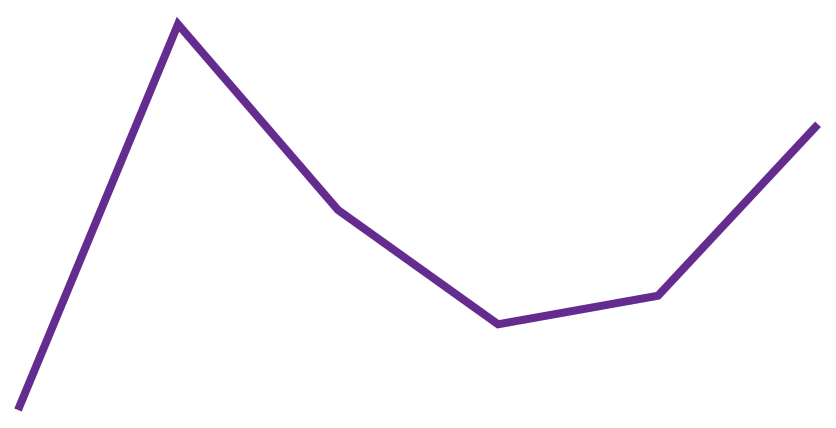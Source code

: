 {
  "$schema": "https://vega.github.io/schema/vega/v4.json",
  "width": 400,
  "height": 200,
  "padding": 5,

  "signals": [
    {
      "name": "defined", "value": true,
      "bind": {"input": "checkbox"}
    },
    {
      "name": "interpolate", "value": "linear",
      "bind": {
        "input": "select",
        "options": [
          "basis",
          "bundle",
          "cardinal",
          "catmull-rom",
          "linear",
          "monotone",
          "natural",
          "step",
          "step-after",
          "step-before"
        ]
      }
    },
    {
      "name": "tension", "value": 0,
      "bind": {"input": "range", "min": 0, "max": 1, "step": 0.05}
    },
    { "name": "strokeWidth", "value": 4,
      "bind": {"input": "range", "min": 0, "max": 10, "step": 0.5} },
    { "name": "strokeCap", "value": "butt",
      "bind": {"input": "select", "options": ["butt", "round", "square"]} },
    { "name": "strokeDash", "value": [1,0],
      "bind": {
        "input": "select",
        "options": [[1,0], [8,8], [8,4], [4,4], [4,2], [2,1], [1,1]]
      }
    }
  ],

  "data": [
    {
      "name": "table",
      "values": [
        {"u": 1, "v": 28}, {"u": 2, "v": 55},
        {"u": 3, "v": 42}, {"u": 4, "v": 34},
        {"u": 5, "v": 36}, {"u": 6, "v": 48}
      ]
    }
  ],

  "scales": [
    {
      "name": "xscale",
      "type": "linear",
      "range": "width",
      "zero": false,
      "domain": {"data": "table", "field": "u"}
    },
    {
      "name": "yscale",
      "type": "linear",
      "range": "height",
      "nice": true,
      "zero": false,
      "domain": {"data": "table", "field": "v"}
    }
  ],

  "marks": [
    {
      "type": "line",
      "from": {"data": "table"},
      "encode": {
        "enter": {
          "stroke": {"value": "#652c90"}
        },
        "update": {
          "x": {"scale": "xscale", "field": "u"},
          "y": {"scale": "yscale", "field": "v"},
          "defined": {"signal": "defined || datum.u !== 3"},
          "interpolate": {"signal": "interpolate"},
          "tension": {"signal": "tension"},
          "strokeWidth": {"signal": "strokeWidth"},
          "strokeDash": {"signal": "strokeDash"},
          "strokeCap": {"signal": "strokeCap"},
          "opacity": {"value": 1}
        },
        "hover": {
          "opacity": {"value": 0.5}
        }
      }
    }
  ]
}
